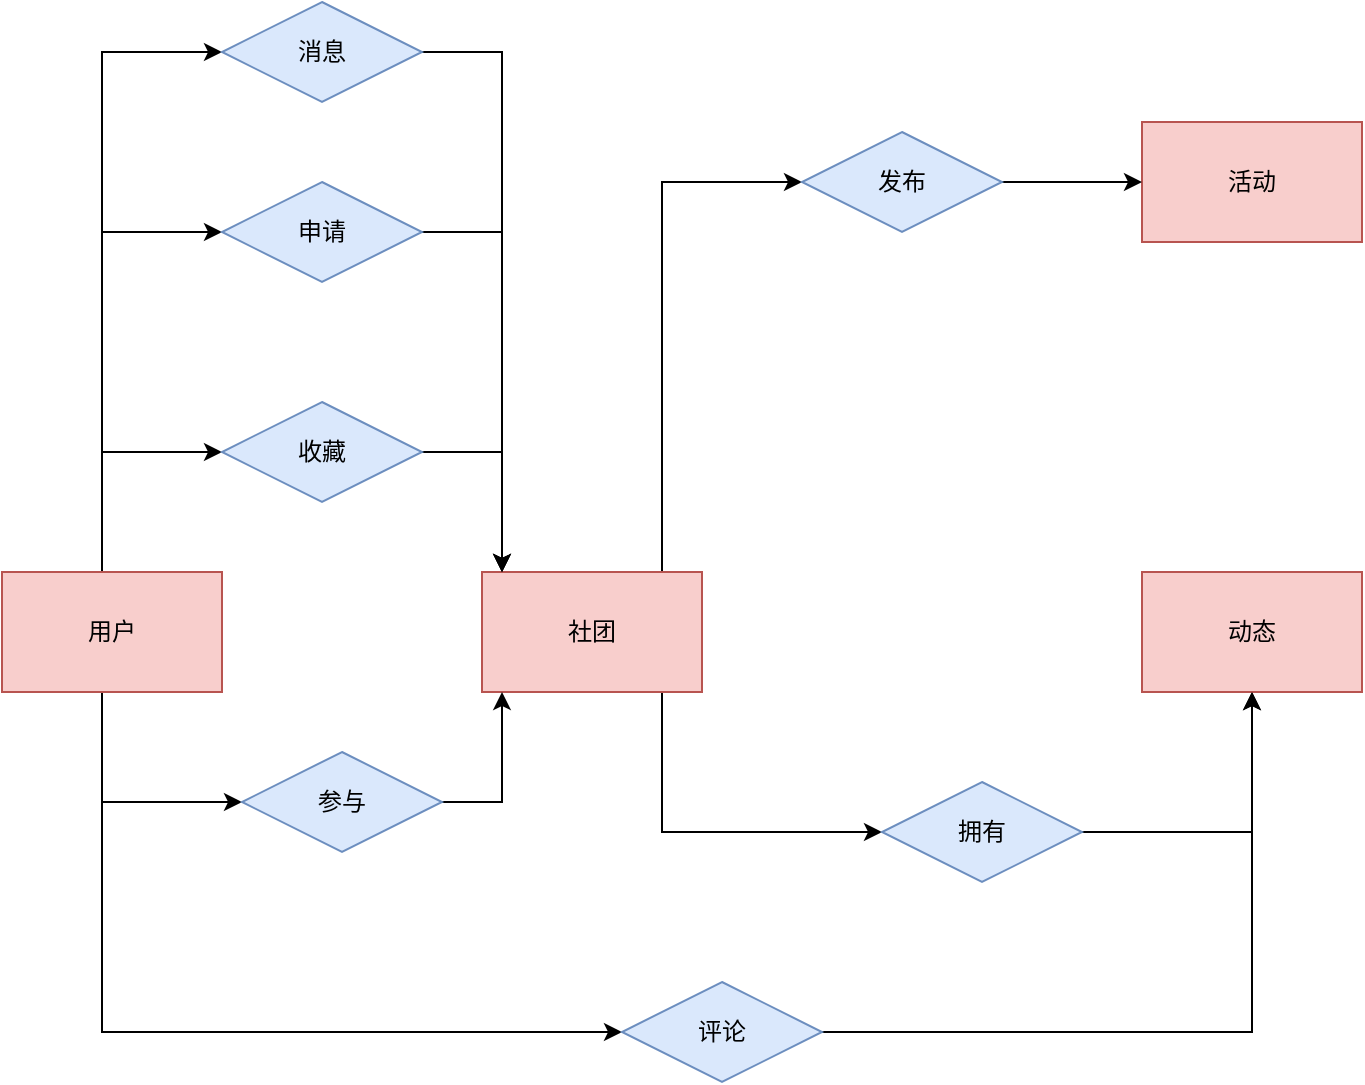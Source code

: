 <mxfile version="24.6.3" type="github">
  <diagram name="第 1 页" id="LLOimiUJxIWVnBvx53SA">
    <mxGraphModel dx="1226" dy="669" grid="1" gridSize="10" guides="1" tooltips="1" connect="1" arrows="1" fold="1" page="1" pageScale="1" pageWidth="827" pageHeight="1169" math="0" shadow="0">
      <root>
        <mxCell id="0" />
        <mxCell id="1" parent="0" />
        <mxCell id="FIMOuDOS6CexBFZZuyrf-21" style="edgeStyle=orthogonalEdgeStyle;rounded=0;orthogonalLoop=1;jettySize=auto;html=1;" edge="1" parent="1" source="FIMOuDOS6CexBFZZuyrf-1" target="FIMOuDOS6CexBFZZuyrf-19">
          <mxGeometry relative="1" as="geometry">
            <Array as="points">
              <mxPoint x="160" y="435" />
            </Array>
          </mxGeometry>
        </mxCell>
        <mxCell id="FIMOuDOS6CexBFZZuyrf-23" style="edgeStyle=orthogonalEdgeStyle;rounded=0;orthogonalLoop=1;jettySize=auto;html=1;" edge="1" parent="1" source="FIMOuDOS6CexBFZZuyrf-1" target="FIMOuDOS6CexBFZZuyrf-20">
          <mxGeometry relative="1" as="geometry">
            <Array as="points">
              <mxPoint x="160" y="610" />
            </Array>
          </mxGeometry>
        </mxCell>
        <mxCell id="FIMOuDOS6CexBFZZuyrf-28" style="edgeStyle=orthogonalEdgeStyle;rounded=0;orthogonalLoop=1;jettySize=auto;html=1;" edge="1" parent="1" source="FIMOuDOS6CexBFZZuyrf-1" target="FIMOuDOS6CexBFZZuyrf-3">
          <mxGeometry relative="1" as="geometry">
            <Array as="points">
              <mxPoint x="160" y="725" />
            </Array>
          </mxGeometry>
        </mxCell>
        <mxCell id="FIMOuDOS6CexBFZZuyrf-32" style="edgeStyle=orthogonalEdgeStyle;rounded=0;orthogonalLoop=1;jettySize=auto;html=1;" edge="1" parent="1" source="FIMOuDOS6CexBFZZuyrf-1" target="FIMOuDOS6CexBFZZuyrf-31">
          <mxGeometry relative="1" as="geometry">
            <Array as="points">
              <mxPoint x="160" y="325" />
            </Array>
          </mxGeometry>
        </mxCell>
        <mxCell id="FIMOuDOS6CexBFZZuyrf-45" style="edgeStyle=orthogonalEdgeStyle;rounded=0;orthogonalLoop=1;jettySize=auto;html=1;" edge="1" parent="1" source="FIMOuDOS6CexBFZZuyrf-1" target="FIMOuDOS6CexBFZZuyrf-41">
          <mxGeometry relative="1" as="geometry">
            <Array as="points">
              <mxPoint x="160" y="235" />
            </Array>
          </mxGeometry>
        </mxCell>
        <mxCell id="FIMOuDOS6CexBFZZuyrf-1" value="用户" style="rounded=0;whiteSpace=wrap;html=1;fillColor=#f8cecc;strokeColor=#b85450;" vertex="1" parent="1">
          <mxGeometry x="110" y="495" width="110" height="60" as="geometry" />
        </mxCell>
        <mxCell id="FIMOuDOS6CexBFZZuyrf-30" value="" style="edgeStyle=orthogonalEdgeStyle;rounded=0;orthogonalLoop=1;jettySize=auto;html=1;" edge="1" parent="1" source="FIMOuDOS6CexBFZZuyrf-3" target="FIMOuDOS6CexBFZZuyrf-15">
          <mxGeometry relative="1" as="geometry">
            <mxPoint x="610" y="725" as="targetPoint" />
          </mxGeometry>
        </mxCell>
        <mxCell id="FIMOuDOS6CexBFZZuyrf-3" value="评论" style="rhombus;whiteSpace=wrap;html=1;fillColor=#dae8fc;strokeColor=#6c8ebf;" vertex="1" parent="1">
          <mxGeometry x="420" y="700" width="100" height="50" as="geometry" />
        </mxCell>
        <mxCell id="FIMOuDOS6CexBFZZuyrf-18" style="edgeStyle=orthogonalEdgeStyle;rounded=0;orthogonalLoop=1;jettySize=auto;html=1;" edge="1" parent="1" source="FIMOuDOS6CexBFZZuyrf-11" target="FIMOuDOS6CexBFZZuyrf-17">
          <mxGeometry relative="1" as="geometry">
            <Array as="points">
              <mxPoint x="440" y="625" />
            </Array>
          </mxGeometry>
        </mxCell>
        <mxCell id="FIMOuDOS6CexBFZZuyrf-38" style="edgeStyle=orthogonalEdgeStyle;rounded=0;orthogonalLoop=1;jettySize=auto;html=1;" edge="1" parent="1" source="FIMOuDOS6CexBFZZuyrf-11" target="FIMOuDOS6CexBFZZuyrf-37">
          <mxGeometry relative="1" as="geometry">
            <Array as="points">
              <mxPoint x="440" y="300" />
            </Array>
          </mxGeometry>
        </mxCell>
        <mxCell id="FIMOuDOS6CexBFZZuyrf-11" value="社团" style="rounded=0;whiteSpace=wrap;html=1;fillColor=#f8cecc;strokeColor=#b85450;" vertex="1" parent="1">
          <mxGeometry x="350" y="495" width="110" height="60" as="geometry" />
        </mxCell>
        <mxCell id="FIMOuDOS6CexBFZZuyrf-15" value="动态" style="rounded=0;whiteSpace=wrap;html=1;fillColor=#f8cecc;strokeColor=#b85450;" vertex="1" parent="1">
          <mxGeometry x="680" y="495" width="110" height="60" as="geometry" />
        </mxCell>
        <mxCell id="FIMOuDOS6CexBFZZuyrf-25" style="edgeStyle=orthogonalEdgeStyle;rounded=0;orthogonalLoop=1;jettySize=auto;html=1;" edge="1" parent="1" source="FIMOuDOS6CexBFZZuyrf-17" target="FIMOuDOS6CexBFZZuyrf-15">
          <mxGeometry relative="1" as="geometry" />
        </mxCell>
        <mxCell id="FIMOuDOS6CexBFZZuyrf-17" value="拥有" style="rhombus;whiteSpace=wrap;html=1;fillColor=#dae8fc;strokeColor=#6c8ebf;" vertex="1" parent="1">
          <mxGeometry x="550" y="600" width="100" height="50" as="geometry" />
        </mxCell>
        <mxCell id="FIMOuDOS6CexBFZZuyrf-22" style="edgeStyle=orthogonalEdgeStyle;rounded=0;orthogonalLoop=1;jettySize=auto;html=1;" edge="1" parent="1" source="FIMOuDOS6CexBFZZuyrf-19" target="FIMOuDOS6CexBFZZuyrf-11">
          <mxGeometry relative="1" as="geometry">
            <Array as="points">
              <mxPoint x="360" y="435" />
            </Array>
          </mxGeometry>
        </mxCell>
        <mxCell id="FIMOuDOS6CexBFZZuyrf-19" value="收藏" style="rhombus;whiteSpace=wrap;html=1;fillColor=#dae8fc;strokeColor=#6c8ebf;" vertex="1" parent="1">
          <mxGeometry x="220" y="410" width="100" height="50" as="geometry" />
        </mxCell>
        <mxCell id="FIMOuDOS6CexBFZZuyrf-24" style="edgeStyle=orthogonalEdgeStyle;rounded=0;orthogonalLoop=1;jettySize=auto;html=1;" edge="1" parent="1" source="FIMOuDOS6CexBFZZuyrf-20" target="FIMOuDOS6CexBFZZuyrf-11">
          <mxGeometry relative="1" as="geometry">
            <Array as="points">
              <mxPoint x="360" y="610" />
            </Array>
          </mxGeometry>
        </mxCell>
        <mxCell id="FIMOuDOS6CexBFZZuyrf-20" value="参与" style="rhombus;whiteSpace=wrap;html=1;fillColor=#dae8fc;strokeColor=#6c8ebf;" vertex="1" parent="1">
          <mxGeometry x="230" y="585" width="100" height="50" as="geometry" />
        </mxCell>
        <mxCell id="FIMOuDOS6CexBFZZuyrf-33" style="edgeStyle=orthogonalEdgeStyle;rounded=0;orthogonalLoop=1;jettySize=auto;html=1;" edge="1" parent="1" source="FIMOuDOS6CexBFZZuyrf-31" target="FIMOuDOS6CexBFZZuyrf-11">
          <mxGeometry relative="1" as="geometry">
            <Array as="points">
              <mxPoint x="360" y="325" />
            </Array>
          </mxGeometry>
        </mxCell>
        <mxCell id="FIMOuDOS6CexBFZZuyrf-31" value="申请" style="rhombus;whiteSpace=wrap;html=1;fillColor=#dae8fc;strokeColor=#6c8ebf;" vertex="1" parent="1">
          <mxGeometry x="220" y="300" width="100" height="50" as="geometry" />
        </mxCell>
        <mxCell id="FIMOuDOS6CexBFZZuyrf-34" value="活动" style="rounded=0;whiteSpace=wrap;html=1;fillColor=#f8cecc;strokeColor=#b85450;" vertex="1" parent="1">
          <mxGeometry x="680" y="270" width="110" height="60" as="geometry" />
        </mxCell>
        <mxCell id="FIMOuDOS6CexBFZZuyrf-39" style="edgeStyle=orthogonalEdgeStyle;rounded=0;orthogonalLoop=1;jettySize=auto;html=1;" edge="1" parent="1" source="FIMOuDOS6CexBFZZuyrf-37" target="FIMOuDOS6CexBFZZuyrf-34">
          <mxGeometry relative="1" as="geometry" />
        </mxCell>
        <mxCell id="FIMOuDOS6CexBFZZuyrf-37" value="发布" style="rhombus;whiteSpace=wrap;html=1;fillColor=#dae8fc;strokeColor=#6c8ebf;" vertex="1" parent="1">
          <mxGeometry x="510" y="275" width="100" height="50" as="geometry" />
        </mxCell>
        <mxCell id="FIMOuDOS6CexBFZZuyrf-46" style="edgeStyle=orthogonalEdgeStyle;rounded=0;orthogonalLoop=1;jettySize=auto;html=1;" edge="1" parent="1" source="FIMOuDOS6CexBFZZuyrf-41" target="FIMOuDOS6CexBFZZuyrf-11">
          <mxGeometry relative="1" as="geometry">
            <Array as="points">
              <mxPoint x="360" y="235" />
            </Array>
          </mxGeometry>
        </mxCell>
        <mxCell id="FIMOuDOS6CexBFZZuyrf-41" value="消息" style="rhombus;whiteSpace=wrap;html=1;fillColor=#dae8fc;strokeColor=#6c8ebf;" vertex="1" parent="1">
          <mxGeometry x="220" y="210" width="100" height="50" as="geometry" />
        </mxCell>
      </root>
    </mxGraphModel>
  </diagram>
</mxfile>
